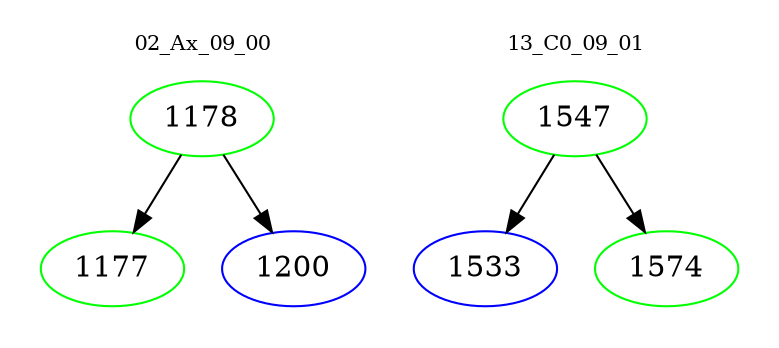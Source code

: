 digraph{
subgraph cluster_0 {
color = white
label = "02_Ax_09_00";
fontsize=10;
T0_1178 [label="1178", color="green"]
T0_1178 -> T0_1177 [color="black"]
T0_1177 [label="1177", color="green"]
T0_1178 -> T0_1200 [color="black"]
T0_1200 [label="1200", color="blue"]
}
subgraph cluster_1 {
color = white
label = "13_C0_09_01";
fontsize=10;
T1_1547 [label="1547", color="green"]
T1_1547 -> T1_1533 [color="black"]
T1_1533 [label="1533", color="blue"]
T1_1547 -> T1_1574 [color="black"]
T1_1574 [label="1574", color="green"]
}
}
